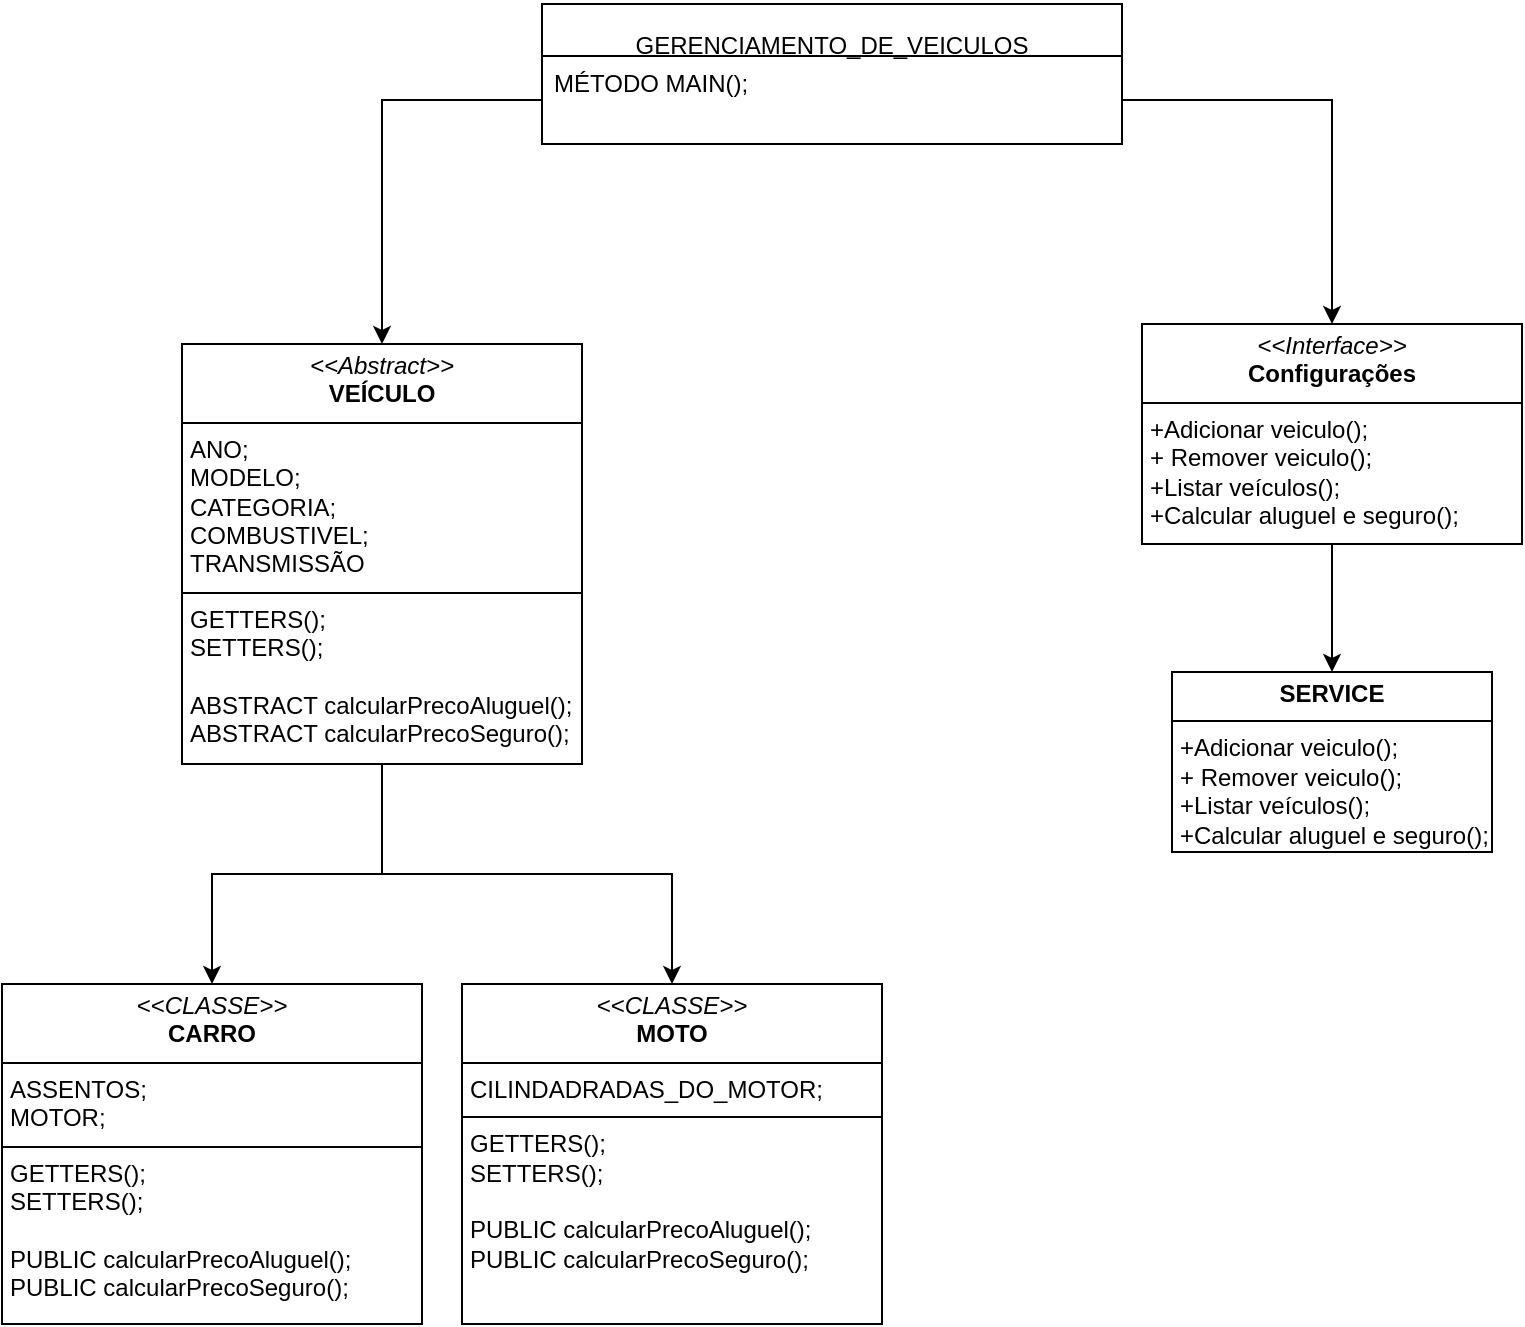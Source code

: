 <mxfile version="24.1.0" type="device">
  <diagram name="Página-1" id="J3GoRXatVNuQCjQ85K-w">
    <mxGraphModel dx="1315" dy="1772" grid="1" gridSize="10" guides="1" tooltips="1" connect="1" arrows="1" fold="1" page="1" pageScale="1" pageWidth="827" pageHeight="1169" math="0" shadow="0">
      <root>
        <mxCell id="0" />
        <mxCell id="1" parent="0" />
        <mxCell id="zPc8XnV_2cIllz_aIQcA-1" style="edgeStyle=orthogonalEdgeStyle;rounded=0;orthogonalLoop=1;jettySize=auto;html=1;exitX=0.5;exitY=1;exitDx=0;exitDy=0;entryX=0.5;entryY=0;entryDx=0;entryDy=0;" edge="1" parent="1" target="l5W33SdDHzaijy03sMYO-12">
          <mxGeometry relative="1" as="geometry">
            <mxPoint x="390" y="-750" as="sourcePoint" />
          </mxGeometry>
        </mxCell>
        <mxCell id="zPc8XnV_2cIllz_aIQcA-2" style="edgeStyle=orthogonalEdgeStyle;rounded=0;orthogonalLoop=1;jettySize=auto;html=1;exitX=0.5;exitY=1;exitDx=0;exitDy=0;" edge="1" parent="1" target="l5W33SdDHzaijy03sMYO-7">
          <mxGeometry relative="1" as="geometry">
            <mxPoint x="390" y="-750" as="sourcePoint" />
          </mxGeometry>
        </mxCell>
        <mxCell id="zPc8XnV_2cIllz_aIQcA-7" style="edgeStyle=orthogonalEdgeStyle;rounded=0;orthogonalLoop=1;jettySize=auto;html=1;exitX=0.5;exitY=1;exitDx=0;exitDy=0;entryX=0.5;entryY=0;entryDx=0;entryDy=0;" edge="1" parent="1" source="zPc8XnV_2cIllz_aIQcA-3" target="zPc8XnV_2cIllz_aIQcA-4">
          <mxGeometry relative="1" as="geometry">
            <mxPoint x="385" y="-410" as="targetPoint" />
          </mxGeometry>
        </mxCell>
        <mxCell id="zPc8XnV_2cIllz_aIQcA-8" style="edgeStyle=orthogonalEdgeStyle;rounded=0;orthogonalLoop=1;jettySize=auto;html=1;exitX=0.5;exitY=1;exitDx=0;exitDy=0;" edge="1" parent="1" source="zPc8XnV_2cIllz_aIQcA-3" target="zPc8XnV_2cIllz_aIQcA-5">
          <mxGeometry relative="1" as="geometry" />
        </mxCell>
        <mxCell id="zPc8XnV_2cIllz_aIQcA-3" value="&lt;p style=&quot;margin:0px;margin-top:4px;text-align:center;&quot;&gt;&lt;i&gt;&amp;lt;&amp;lt;Abstract&amp;gt;&amp;gt;&lt;/i&gt;&lt;br&gt;&lt;b&gt;VEÍCULO&lt;/b&gt;&lt;/p&gt;&lt;hr size=&quot;1&quot; style=&quot;border-style:solid;&quot;&gt;&lt;p style=&quot;margin:0px;margin-left:4px;&quot;&gt;ANO;&lt;br&gt;MODELO;&lt;/p&gt;&lt;p style=&quot;margin:0px;margin-left:4px;&quot;&gt;CATEGORIA;&lt;/p&gt;&lt;p style=&quot;margin:0px;margin-left:4px;&quot;&gt;COMBUSTIVEL;&lt;/p&gt;&lt;p style=&quot;margin:0px;margin-left:4px;&quot;&gt;TRANSMISSÃO&lt;/p&gt;&lt;hr size=&quot;1&quot; style=&quot;border-style:solid;&quot;&gt;&lt;p style=&quot;margin:0px;margin-left:4px;&quot;&gt;GETTERS();&lt;/p&gt;&lt;p style=&quot;margin:0px;margin-left:4px;&quot;&gt;SETTERS();&lt;/p&gt;&lt;p style=&quot;margin:0px;margin-left:4px;&quot;&gt;&lt;br&gt;&lt;/p&gt;&lt;p style=&quot;margin:0px;margin-left:4px;&quot;&gt;ABSTRACT calcularPrecoAluguel();&lt;/p&gt;&lt;p style=&quot;margin:0px;margin-left:4px;&quot;&gt;ABSTRACT calcularPrecoSeguro();&lt;br&gt;&lt;/p&gt;" style="verticalAlign=top;align=left;overflow=fill;html=1;whiteSpace=wrap;" vertex="1" parent="1">
          <mxGeometry x="100" y="-820" width="200" height="210" as="geometry" />
        </mxCell>
        <mxCell id="zPc8XnV_2cIllz_aIQcA-4" value="&lt;p style=&quot;margin:0px;margin-top:4px;text-align:center;&quot;&gt;&lt;i&gt;&amp;lt;&amp;lt;CLASSE&amp;gt;&amp;gt;&lt;/i&gt;&lt;br&gt;&lt;b&gt;CARRO&lt;/b&gt;&lt;/p&gt;&lt;hr size=&quot;1&quot; style=&quot;border-style:solid;&quot;&gt;&lt;p style=&quot;margin:0px;margin-left:4px;&quot;&gt;ASSENTOS;&lt;/p&gt;&lt;p style=&quot;margin:0px;margin-left:4px;&quot;&gt;MOTOR;&lt;/p&gt;&lt;hr size=&quot;1&quot; style=&quot;border-style:solid;&quot;&gt;&lt;p style=&quot;margin:0px;margin-left:4px;&quot;&gt;GETTERS();&lt;/p&gt;&lt;p style=&quot;margin:0px;margin-left:4px;&quot;&gt;SETTERS();&lt;/p&gt;&lt;p style=&quot;margin:0px;margin-left:4px;&quot;&gt;&lt;br&gt;&lt;/p&gt;&lt;p style=&quot;margin: 0px 0px 0px 4px;&quot;&gt;PUBLIC calcularPrecoAluguel();&lt;/p&gt;&lt;p style=&quot;margin: 0px 0px 0px 4px;&quot;&gt;PUBLIC calcularPrecoSeguro();&lt;/p&gt;" style="verticalAlign=top;align=left;overflow=fill;html=1;whiteSpace=wrap;" vertex="1" parent="1">
          <mxGeometry x="10" y="-500" width="210" height="170" as="geometry" />
        </mxCell>
        <mxCell id="zPc8XnV_2cIllz_aIQcA-5" value="&lt;p style=&quot;margin:0px;margin-top:4px;text-align:center;&quot;&gt;&lt;i&gt;&amp;lt;&amp;lt;CLASSE&amp;gt;&amp;gt;&lt;/i&gt;&lt;br&gt;&lt;b&gt;MOTO&lt;/b&gt;&lt;/p&gt;&lt;hr size=&quot;1&quot; style=&quot;border-style:solid;&quot;&gt;&lt;p style=&quot;margin:0px;margin-left:4px;&quot;&gt;&lt;span style=&quot;background-color: initial;&quot;&gt;CILINDADRADAS_DO_MOTOR;&lt;/span&gt;&lt;br&gt;&lt;/p&gt;&lt;hr size=&quot;1&quot; style=&quot;border-style:solid;&quot;&gt;&lt;p style=&quot;margin:0px;margin-left:4px;&quot;&gt;GETTERS();&lt;/p&gt;&lt;p style=&quot;margin:0px;margin-left:4px;&quot;&gt;SETTERS();&lt;/p&gt;&lt;p style=&quot;margin:0px;margin-left:4px;&quot;&gt;&lt;br&gt;&lt;/p&gt;&lt;p style=&quot;margin: 0px 0px 0px 4px;&quot;&gt;PUBLIC calcularPrecoAluguel();&lt;/p&gt;&lt;p style=&quot;margin: 0px 0px 0px 4px;&quot;&gt;PUBLIC calcularPrecoSeguro();&lt;/p&gt;" style="verticalAlign=top;align=left;overflow=fill;html=1;whiteSpace=wrap;" vertex="1" parent="1">
          <mxGeometry x="240" y="-500" width="210" height="170" as="geometry" />
        </mxCell>
        <mxCell id="zPc8XnV_2cIllz_aIQcA-16" value="&lt;br&gt;GERENCIAMENTO_DE_VEICULOS" style="swimlane;fontStyle=0;childLayout=stackLayout;horizontal=1;startSize=26;fillColor=none;horizontalStack=0;resizeParent=1;resizeParentMax=0;resizeLast=0;collapsible=1;marginBottom=0;whiteSpace=wrap;html=1;" vertex="1" parent="1">
          <mxGeometry x="280" y="-990" width="290" height="70" as="geometry" />
        </mxCell>
        <mxCell id="zPc8XnV_2cIllz_aIQcA-17" value="MÉTODO MAIN();" style="text;strokeColor=none;fillColor=none;align=left;verticalAlign=top;spacingLeft=4;spacingRight=4;overflow=hidden;rotatable=0;points=[[0,0.5],[1,0.5]];portConstraint=eastwest;whiteSpace=wrap;html=1;" vertex="1" parent="zPc8XnV_2cIllz_aIQcA-16">
          <mxGeometry y="26" width="290" height="44" as="geometry" />
        </mxCell>
        <mxCell id="zPc8XnV_2cIllz_aIQcA-22" style="edgeStyle=orthogonalEdgeStyle;rounded=0;orthogonalLoop=1;jettySize=auto;html=1;exitX=0.5;exitY=1;exitDx=0;exitDy=0;entryX=0.5;entryY=0;entryDx=0;entryDy=0;" edge="1" parent="1" source="zPc8XnV_2cIllz_aIQcA-20" target="zPc8XnV_2cIllz_aIQcA-21">
          <mxGeometry relative="1" as="geometry" />
        </mxCell>
        <mxCell id="zPc8XnV_2cIllz_aIQcA-20" value="&lt;p style=&quot;margin:0px;margin-top:4px;text-align:center;&quot;&gt;&lt;i&gt;&amp;lt;&amp;lt;Interface&amp;gt;&amp;gt;&lt;/i&gt;&lt;br&gt;&lt;b&gt;Configurações&lt;/b&gt;&lt;/p&gt;&lt;hr size=&quot;1&quot; style=&quot;border-style:solid;&quot;&gt;&lt;p style=&quot;margin:0px;margin-left:4px;&quot;&gt;+Adicionar veiculo();&lt;br&gt;+ Remover veiculo();&lt;/p&gt;&lt;p style=&quot;margin:0px;margin-left:4px;&quot;&gt;+Listar veículos();&lt;/p&gt;&lt;p style=&quot;margin:0px;margin-left:4px;&quot;&gt;+Calcular aluguel e seguro();&lt;/p&gt;" style="verticalAlign=top;align=left;overflow=fill;html=1;whiteSpace=wrap;" vertex="1" parent="1">
          <mxGeometry x="580" y="-830" width="190" height="110" as="geometry" />
        </mxCell>
        <mxCell id="zPc8XnV_2cIllz_aIQcA-21" value="&lt;p style=&quot;margin:0px;margin-top:4px;text-align:center;&quot;&gt;&lt;b&gt;SERVICE&lt;/b&gt;&lt;/p&gt;&lt;hr size=&quot;1&quot; style=&quot;border-style:solid;&quot;&gt;&lt;p style=&quot;margin: 0px 0px 0px 4px;&quot;&gt;+Adicionar veiculo();&lt;br&gt;+ Remover veiculo();&lt;/p&gt;&lt;p style=&quot;margin: 0px 0px 0px 4px;&quot;&gt;+Listar veículos();&lt;/p&gt;&lt;p style=&quot;margin: 0px 0px 0px 4px;&quot;&gt;+Calcular aluguel e seguro();&lt;/p&gt;" style="verticalAlign=top;align=left;overflow=fill;html=1;whiteSpace=wrap;" vertex="1" parent="1">
          <mxGeometry x="595" y="-656" width="160" height="90" as="geometry" />
        </mxCell>
        <mxCell id="zPc8XnV_2cIllz_aIQcA-26" style="edgeStyle=orthogonalEdgeStyle;rounded=0;orthogonalLoop=1;jettySize=auto;html=1;exitX=0;exitY=0.5;exitDx=0;exitDy=0;entryX=0.5;entryY=0;entryDx=0;entryDy=0;" edge="1" parent="1" source="zPc8XnV_2cIllz_aIQcA-17" target="zPc8XnV_2cIllz_aIQcA-3">
          <mxGeometry relative="1" as="geometry" />
        </mxCell>
        <mxCell id="zPc8XnV_2cIllz_aIQcA-27" style="edgeStyle=orthogonalEdgeStyle;rounded=0;orthogonalLoop=1;jettySize=auto;html=1;exitX=1;exitY=0.5;exitDx=0;exitDy=0;" edge="1" parent="1" source="zPc8XnV_2cIllz_aIQcA-17" target="zPc8XnV_2cIllz_aIQcA-20">
          <mxGeometry relative="1" as="geometry" />
        </mxCell>
      </root>
    </mxGraphModel>
  </diagram>
</mxfile>
